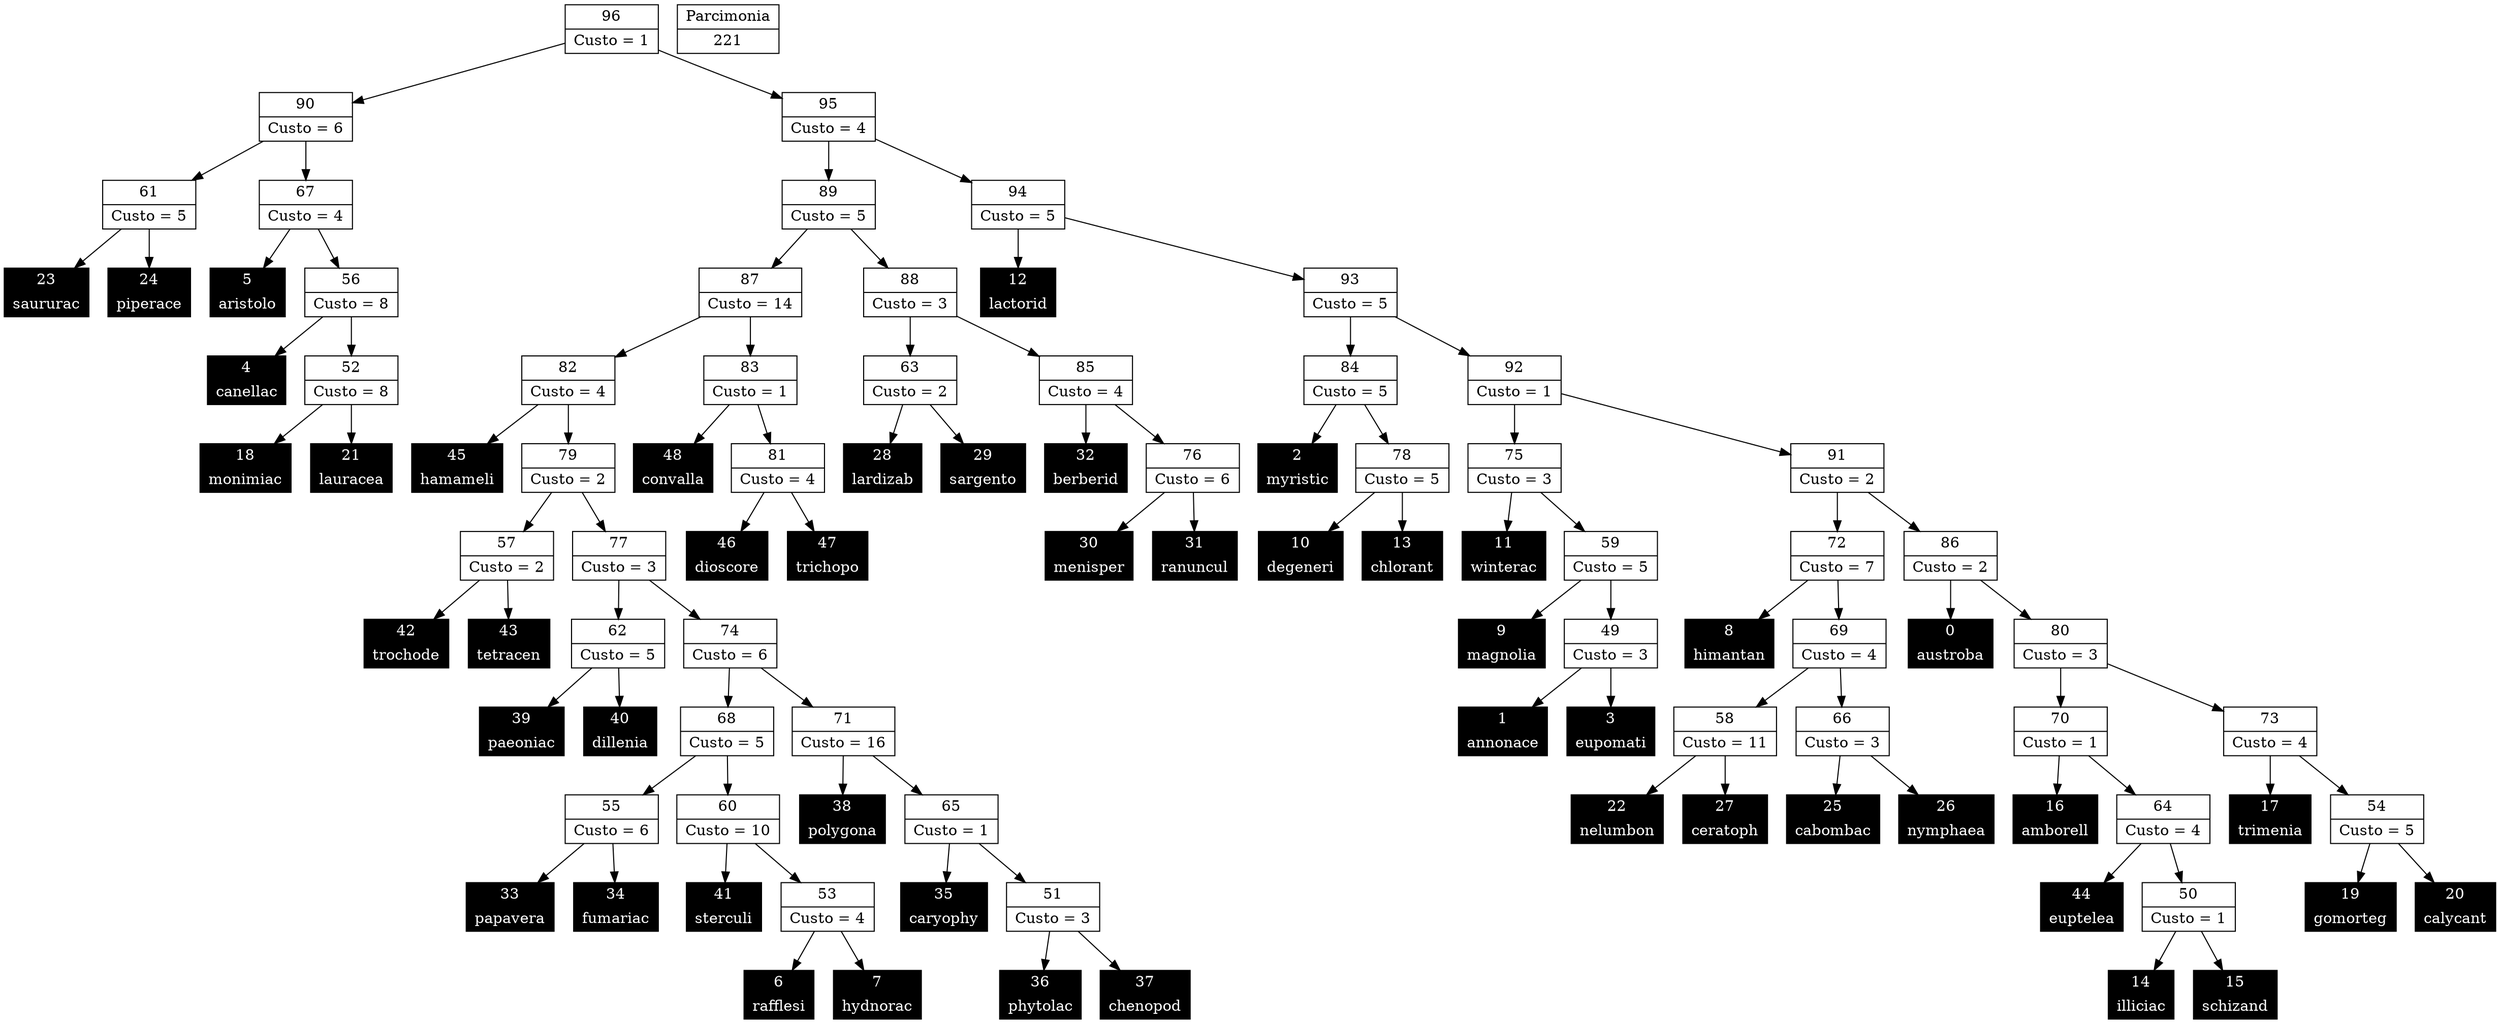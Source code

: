 Digraph G {
0 [shape="record", label="{0 | austroba}",style=filled, color=black, fontcolor=white,fontsize=14, height=0.5]
1 [shape="record", label="{1 | annonace}",style=filled, color=black, fontcolor=white,fontsize=14, height=0.5]
2 [shape="record", label="{2 | myristic}",style=filled, color=black, fontcolor=white,fontsize=14, height=0.5]
3 [shape="record", label="{3 | eupomati}",style=filled, color=black, fontcolor=white,fontsize=14, height=0.5]
4 [shape="record", label="{4 | canellac}",style=filled, color=black, fontcolor=white,fontsize=14, height=0.5]
5 [shape="record", label="{5 | aristolo}",style=filled, color=black, fontcolor=white,fontsize=14, height=0.5]
6 [shape="record", label="{6 | rafflesi}",style=filled, color=black, fontcolor=white,fontsize=14, height=0.5]
7 [shape="record", label="{7 | hydnorac}",style=filled, color=black, fontcolor=white,fontsize=14, height=0.5]
8 [shape="record", label="{8 | himantan}",style=filled, color=black, fontcolor=white,fontsize=14, height=0.5]
9 [shape="record", label="{9 | magnolia}",style=filled, color=black, fontcolor=white,fontsize=14, height=0.5]
10 [shape="record", label="{10 | degeneri}",style=filled, color=black, fontcolor=white,fontsize=14, height=0.5]
11 [shape="record", label="{11 | winterac}",style=filled, color=black, fontcolor=white,fontsize=14, height=0.5]
12 [shape="record", label="{12 | lactorid}",style=filled, color=black, fontcolor=white,fontsize=14, height=0.5]
13 [shape="record", label="{13 | chlorant}",style=filled, color=black, fontcolor=white,fontsize=14, height=0.5]
14 [shape="record", label="{14 | illiciac}",style=filled, color=black, fontcolor=white,fontsize=14, height=0.5]
15 [shape="record", label="{15 | schizand}",style=filled, color=black, fontcolor=white,fontsize=14, height=0.5]
16 [shape="record", label="{16 | amborell}",style=filled, color=black, fontcolor=white,fontsize=14, height=0.5]
17 [shape="record", label="{17 | trimenia}",style=filled, color=black, fontcolor=white,fontsize=14, height=0.5]
18 [shape="record", label="{18 | monimiac}",style=filled, color=black, fontcolor=white,fontsize=14, height=0.5]
19 [shape="record", label="{19 | gomorteg}",style=filled, color=black, fontcolor=white,fontsize=14, height=0.5]
20 [shape="record", label="{20 | calycant}",style=filled, color=black, fontcolor=white,fontsize=14, height=0.5]
21 [shape="record", label="{21 | lauracea}",style=filled, color=black, fontcolor=white,fontsize=14, height=0.5]
22 [shape="record", label="{22 | nelumbon}",style=filled, color=black, fontcolor=white,fontsize=14, height=0.5]
23 [shape="record", label="{23 | saururac}",style=filled, color=black, fontcolor=white,fontsize=14, height=0.5]
24 [shape="record", label="{24 | piperace}",style=filled, color=black, fontcolor=white,fontsize=14, height=0.5]
25 [shape="record", label="{25 | cabombac}",style=filled, color=black, fontcolor=white,fontsize=14, height=0.5]
26 [shape="record", label="{26 | nymphaea}",style=filled, color=black, fontcolor=white,fontsize=14, height=0.5]
27 [shape="record", label="{27 | ceratoph}",style=filled, color=black, fontcolor=white,fontsize=14, height=0.5]
28 [shape="record", label="{28 | lardizab}",style=filled, color=black, fontcolor=white,fontsize=14, height=0.5]
29 [shape="record", label="{29 | sargento}",style=filled, color=black, fontcolor=white,fontsize=14, height=0.5]
30 [shape="record", label="{30 | menisper}",style=filled, color=black, fontcolor=white,fontsize=14, height=0.5]
31 [shape="record", label="{31 | ranuncul}",style=filled, color=black, fontcolor=white,fontsize=14, height=0.5]
32 [shape="record", label="{32 | berberid}",style=filled, color=black, fontcolor=white,fontsize=14, height=0.5]
33 [shape="record", label="{33 | papavera}",style=filled, color=black, fontcolor=white,fontsize=14, height=0.5]
34 [shape="record", label="{34 | fumariac}",style=filled, color=black, fontcolor=white,fontsize=14, height=0.5]
35 [shape="record", label="{35 | caryophy}",style=filled, color=black, fontcolor=white,fontsize=14, height=0.5]
36 [shape="record", label="{36 | phytolac}",style=filled, color=black, fontcolor=white,fontsize=14, height=0.5]
37 [shape="record", label="{37 | chenopod}",style=filled, color=black, fontcolor=white,fontsize=14, height=0.5]
38 [shape="record", label="{38 | polygona}",style=filled, color=black, fontcolor=white,fontsize=14, height=0.5]
39 [shape="record", label="{39 | paeoniac}",style=filled, color=black, fontcolor=white,fontsize=14, height=0.5]
40 [shape="record", label="{40 | dillenia}",style=filled, color=black, fontcolor=white,fontsize=14, height=0.5]
41 [shape="record", label="{41 | sterculi}",style=filled, color=black, fontcolor=white,fontsize=14, height=0.5]
42 [shape="record", label="{42 | trochode}",style=filled, color=black, fontcolor=white,fontsize=14, height=0.5]
43 [shape="record", label="{43 | tetracen}",style=filled, color=black, fontcolor=white,fontsize=14, height=0.5]
44 [shape="record", label="{44 | euptelea}",style=filled, color=black, fontcolor=white,fontsize=14, height=0.5]
45 [shape="record", label="{45 | hamameli}",style=filled, color=black, fontcolor=white,fontsize=14, height=0.5]
46 [shape="record", label="{46 | dioscore}",style=filled, color=black, fontcolor=white,fontsize=14, height=0.5]
47 [shape="record", label="{47 | trichopo}",style=filled, color=black, fontcolor=white,fontsize=14, height=0.5]
48 [shape="record", label="{48 | convalla}",style=filled, color=black, fontcolor=white,fontsize=14, height=0.5]
49 [shape="record", label="{49|Custo = 3}"]
50 [shape="record", label="{50|Custo = 1}"]
51 [shape="record", label="{51|Custo = 3}"]
52 [shape="record", label="{52|Custo = 8}"]
53 [shape="record", label="{53|Custo = 4}"]
54 [shape="record", label="{54|Custo = 5}"]
55 [shape="record", label="{55|Custo = 6}"]
56 [shape="record", label="{56|Custo = 8}"]
57 [shape="record", label="{57|Custo = 2}"]
58 [shape="record", label="{58|Custo = 11}"]
59 [shape="record", label="{59|Custo = 5}"]
60 [shape="record", label="{60|Custo = 10}"]
61 [shape="record", label="{61|Custo = 5}"]
62 [shape="record", label="{62|Custo = 5}"]
63 [shape="record", label="{63|Custo = 2}"]
64 [shape="record", label="{64|Custo = 4}"]
65 [shape="record", label="{65|Custo = 1}"]
66 [shape="record", label="{66|Custo = 3}"]
67 [shape="record", label="{67|Custo = 4}"]
68 [shape="record", label="{68|Custo = 5}"]
69 [shape="record", label="{69|Custo = 4}"]
70 [shape="record", label="{70|Custo = 1}"]
71 [shape="record", label="{71|Custo = 16}"]
72 [shape="record", label="{72|Custo = 7}"]
73 [shape="record", label="{73|Custo = 4}"]
74 [shape="record", label="{74|Custo = 6}"]
75 [shape="record", label="{75|Custo = 3}"]
76 [shape="record", label="{76|Custo = 6}"]
77 [shape="record", label="{77|Custo = 3}"]
78 [shape="record", label="{78|Custo = 5}"]
79 [shape="record", label="{79|Custo = 2}"]
80 [shape="record", label="{80|Custo = 3}"]
81 [shape="record", label="{81|Custo = 4}"]
82 [shape="record", label="{82|Custo = 4}"]
83 [shape="record", label="{83|Custo = 1}"]
84 [shape="record", label="{84|Custo = 5}"]
85 [shape="record", label="{85|Custo = 4}"]
86 [shape="record", label="{86|Custo = 2}"]
87 [shape="record", label="{87|Custo = 14}"]
88 [shape="record", label="{88|Custo = 3}"]
89 [shape="record", label="{89|Custo = 5}"]
90 [shape="record", label="{90|Custo = 6}"]
91 [shape="record", label="{91|Custo = 2}"]
92 [shape="record", label="{92|Custo = 1}"]
93 [shape="record", label="{93|Custo = 5}"]
94 [shape="record", label="{94|Custo = 5}"]
95 [shape="record", label="{95|Custo = 4}"]
96 [shape="record", label="{96|Custo = 1}"]

49->3
49->1
50->15
50->14
51->37
51->36
52->21
52->18
53->7
53->6
54->20
54->19
55->34
55->33
56->52
56->4
57->43
57->42
58->27
58->22
59->49
59->9
60->53
60->41
61->24
61->23
62->40
62->39
63->29
63->28
64->50
64->44
65->51
65->35
66->26
66->25
67->56
67->5
68->60
68->55
69->66
69->58
70->64
70->16
71->65
71->38
72->69
72->8
73->54
73->17
74->71
74->68
75->59
75->11
76->31
76->30
77->74
77->62
78->13
78->10
79->77
79->57
80->73
80->70
81->47
81->46
82->79
82->45
83->81
83->48
84->78
84->2
85->76
85->32
86->80
86->0
87->83
87->82
88->85
88->63
89->88
89->87
90->67
90->61
91->86
91->72
92->91
92->75
93->92
93->84
94->93
94->12
95->94
95->89
96->95
96->90

221 [shape="record", label="{Parcimonia|221}"]
}